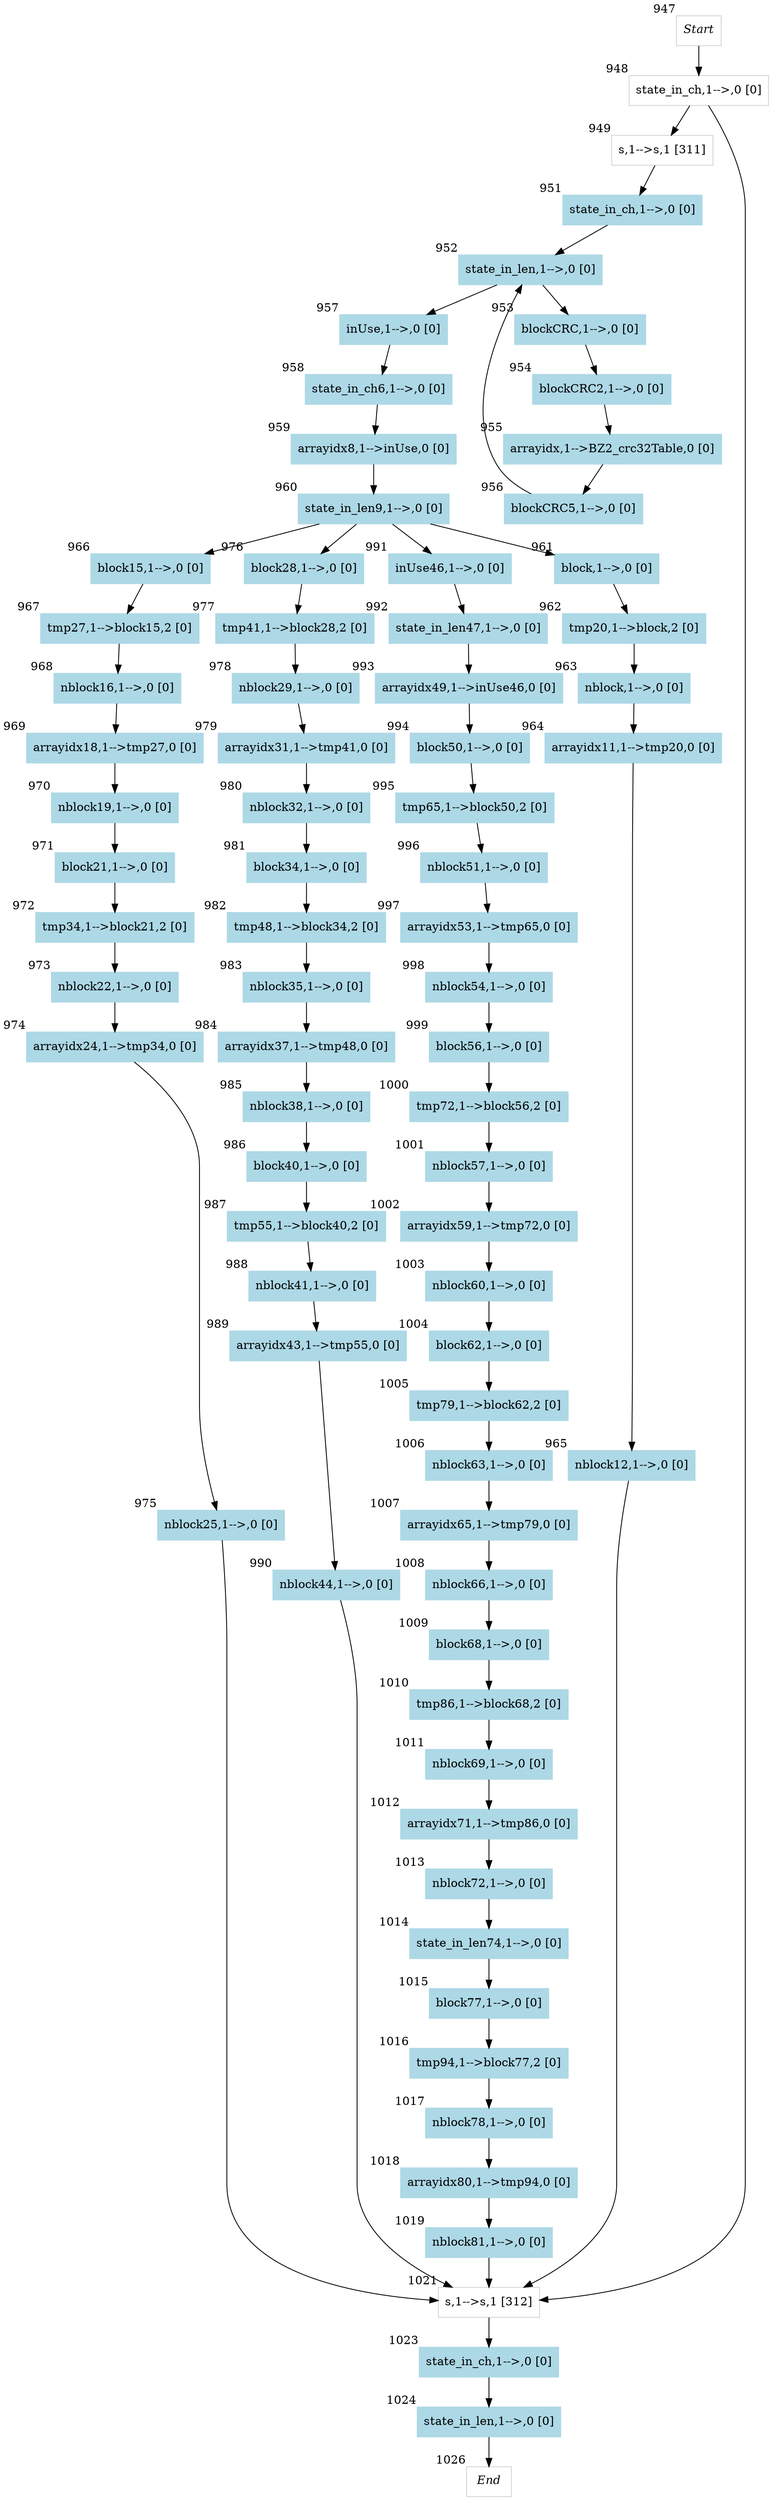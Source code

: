 digraph GPG{
node [shape=box]; 
947[label=<<I>Start</I>>,xlabel="947", color=lightgray, fontcolor=black];
947->948;
948[label="state_in_ch,1-->,0 [0]
",xlabel="948", color=lightgray, fontcolor=black];
948->949;
948->1021;
949[label="s,1-->s,1 [311]
",xlabel="949", color=lightgray, fontcolor=black];
949->951;
951[label="state_in_ch,1-->,0 [0]
",xlabel="951", color=lightblue, fontcolor=black, style=filled]
;951->952;
952[label="state_in_len,1-->,0 [0]
",xlabel="952", color=lightblue, fontcolor=black, style=filled]
;952->953;
952->957;
953[label="blockCRC,1-->,0 [0]
",xlabel="953", color=lightblue, fontcolor=black, style=filled]
;953->954;
954[label="blockCRC2,1-->,0 [0]
",xlabel="954", color=lightblue, fontcolor=black, style=filled]
;954->955;
955[label="arrayidx,1-->BZ2_crc32Table,0 [0]
",xlabel="955", color=lightblue, fontcolor=black, style=filled]
;955->956;
956[label="blockCRC5,1-->,0 [0]
",xlabel="956", color=lightblue, fontcolor=black, style=filled]
;956->952;
957[label="inUse,1-->,0 [0]
",xlabel="957", color=lightblue, fontcolor=black, style=filled]
;957->958;
958[label="state_in_ch6,1-->,0 [0]
",xlabel="958", color=lightblue, fontcolor=black, style=filled]
;958->959;
959[label="arrayidx8,1-->inUse,0 [0]
",xlabel="959", color=lightblue, fontcolor=black, style=filled]
;959->960;
960[label="state_in_len9,1-->,0 [0]
",xlabel="960", color=lightblue, fontcolor=black, style=filled]
;960->961;
960->966;
960->976;
960->991;
961[label="block,1-->,0 [0]
",xlabel="961", color=lightblue, fontcolor=black, style=filled]
;961->962;
962[label="tmp20,1-->block,2 [0]
",xlabel="962", color=lightblue, fontcolor=black, style=filled]
;962->963;
963[label="nblock,1-->,0 [0]
",xlabel="963", color=lightblue, fontcolor=black, style=filled]
;963->964;
964[label="arrayidx11,1-->tmp20,0 [0]
",xlabel="964", color=lightblue, fontcolor=black, style=filled]
;964->965;
965[label="nblock12,1-->,0 [0]
",xlabel="965", color=lightblue, fontcolor=black, style=filled]
;965->1021;
966[label="block15,1-->,0 [0]
",xlabel="966", color=lightblue, fontcolor=black, style=filled]
;966->967;
967[label="tmp27,1-->block15,2 [0]
",xlabel="967", color=lightblue, fontcolor=black, style=filled]
;967->968;
968[label="nblock16,1-->,0 [0]
",xlabel="968", color=lightblue, fontcolor=black, style=filled]
;968->969;
969[label="arrayidx18,1-->tmp27,0 [0]
",xlabel="969", color=lightblue, fontcolor=black, style=filled]
;969->970;
970[label="nblock19,1-->,0 [0]
",xlabel="970", color=lightblue, fontcolor=black, style=filled]
;970->971;
971[label="block21,1-->,0 [0]
",xlabel="971", color=lightblue, fontcolor=black, style=filled]
;971->972;
972[label="tmp34,1-->block21,2 [0]
",xlabel="972", color=lightblue, fontcolor=black, style=filled]
;972->973;
973[label="nblock22,1-->,0 [0]
",xlabel="973", color=lightblue, fontcolor=black, style=filled]
;973->974;
974[label="arrayidx24,1-->tmp34,0 [0]
",xlabel="974", color=lightblue, fontcolor=black, style=filled]
;974->975;
975[label="nblock25,1-->,0 [0]
",xlabel="975", color=lightblue, fontcolor=black, style=filled]
;975->1021;
976[label="block28,1-->,0 [0]
",xlabel="976", color=lightblue, fontcolor=black, style=filled]
;976->977;
977[label="tmp41,1-->block28,2 [0]
",xlabel="977", color=lightblue, fontcolor=black, style=filled]
;977->978;
978[label="nblock29,1-->,0 [0]
",xlabel="978", color=lightblue, fontcolor=black, style=filled]
;978->979;
979[label="arrayidx31,1-->tmp41,0 [0]
",xlabel="979", color=lightblue, fontcolor=black, style=filled]
;979->980;
980[label="nblock32,1-->,0 [0]
",xlabel="980", color=lightblue, fontcolor=black, style=filled]
;980->981;
981[label="block34,1-->,0 [0]
",xlabel="981", color=lightblue, fontcolor=black, style=filled]
;981->982;
982[label="tmp48,1-->block34,2 [0]
",xlabel="982", color=lightblue, fontcolor=black, style=filled]
;982->983;
983[label="nblock35,1-->,0 [0]
",xlabel="983", color=lightblue, fontcolor=black, style=filled]
;983->984;
984[label="arrayidx37,1-->tmp48,0 [0]
",xlabel="984", color=lightblue, fontcolor=black, style=filled]
;984->985;
985[label="nblock38,1-->,0 [0]
",xlabel="985", color=lightblue, fontcolor=black, style=filled]
;985->986;
986[label="block40,1-->,0 [0]
",xlabel="986", color=lightblue, fontcolor=black, style=filled]
;986->987;
987[label="tmp55,1-->block40,2 [0]
",xlabel="987", color=lightblue, fontcolor=black, style=filled]
;987->988;
988[label="nblock41,1-->,0 [0]
",xlabel="988", color=lightblue, fontcolor=black, style=filled]
;988->989;
989[label="arrayidx43,1-->tmp55,0 [0]
",xlabel="989", color=lightblue, fontcolor=black, style=filled]
;989->990;
990[label="nblock44,1-->,0 [0]
",xlabel="990", color=lightblue, fontcolor=black, style=filled]
;990->1021;
991[label="inUse46,1-->,0 [0]
",xlabel="991", color=lightblue, fontcolor=black, style=filled]
;991->992;
992[label="state_in_len47,1-->,0 [0]
",xlabel="992", color=lightblue, fontcolor=black, style=filled]
;992->993;
993[label="arrayidx49,1-->inUse46,0 [0]
",xlabel="993", color=lightblue, fontcolor=black, style=filled]
;993->994;
994[label="block50,1-->,0 [0]
",xlabel="994", color=lightblue, fontcolor=black, style=filled]
;994->995;
995[label="tmp65,1-->block50,2 [0]
",xlabel="995", color=lightblue, fontcolor=black, style=filled]
;995->996;
996[label="nblock51,1-->,0 [0]
",xlabel="996", color=lightblue, fontcolor=black, style=filled]
;996->997;
997[label="arrayidx53,1-->tmp65,0 [0]
",xlabel="997", color=lightblue, fontcolor=black, style=filled]
;997->998;
998[label="nblock54,1-->,0 [0]
",xlabel="998", color=lightblue, fontcolor=black, style=filled]
;998->999;
999[label="block56,1-->,0 [0]
",xlabel="999", color=lightblue, fontcolor=black, style=filled]
;999->1000;
1000[label="tmp72,1-->block56,2 [0]
",xlabel="1000", color=lightblue, fontcolor=black, style=filled]
;1000->1001;
1001[label="nblock57,1-->,0 [0]
",xlabel="1001", color=lightblue, fontcolor=black, style=filled]
;1001->1002;
1002[label="arrayidx59,1-->tmp72,0 [0]
",xlabel="1002", color=lightblue, fontcolor=black, style=filled]
;1002->1003;
1003[label="nblock60,1-->,0 [0]
",xlabel="1003", color=lightblue, fontcolor=black, style=filled]
;1003->1004;
1004[label="block62,1-->,0 [0]
",xlabel="1004", color=lightblue, fontcolor=black, style=filled]
;1004->1005;
1005[label="tmp79,1-->block62,2 [0]
",xlabel="1005", color=lightblue, fontcolor=black, style=filled]
;1005->1006;
1006[label="nblock63,1-->,0 [0]
",xlabel="1006", color=lightblue, fontcolor=black, style=filled]
;1006->1007;
1007[label="arrayidx65,1-->tmp79,0 [0]
",xlabel="1007", color=lightblue, fontcolor=black, style=filled]
;1007->1008;
1008[label="nblock66,1-->,0 [0]
",xlabel="1008", color=lightblue, fontcolor=black, style=filled]
;1008->1009;
1009[label="block68,1-->,0 [0]
",xlabel="1009", color=lightblue, fontcolor=black, style=filled]
;1009->1010;
1010[label="tmp86,1-->block68,2 [0]
",xlabel="1010", color=lightblue, fontcolor=black, style=filled]
;1010->1011;
1011[label="nblock69,1-->,0 [0]
",xlabel="1011", color=lightblue, fontcolor=black, style=filled]
;1011->1012;
1012[label="arrayidx71,1-->tmp86,0 [0]
",xlabel="1012", color=lightblue, fontcolor=black, style=filled]
;1012->1013;
1013[label="nblock72,1-->,0 [0]
",xlabel="1013", color=lightblue, fontcolor=black, style=filled]
;1013->1014;
1014[label="state_in_len74,1-->,0 [0]
",xlabel="1014", color=lightblue, fontcolor=black, style=filled]
;1014->1015;
1015[label="block77,1-->,0 [0]
",xlabel="1015", color=lightblue, fontcolor=black, style=filled]
;1015->1016;
1016[label="tmp94,1-->block77,2 [0]
",xlabel="1016", color=lightblue, fontcolor=black, style=filled]
;1016->1017;
1017[label="nblock78,1-->,0 [0]
",xlabel="1017", color=lightblue, fontcolor=black, style=filled]
;1017->1018;
1018[label="arrayidx80,1-->tmp94,0 [0]
",xlabel="1018", color=lightblue, fontcolor=black, style=filled]
;1018->1019;
1019[label="nblock81,1-->,0 [0]
",xlabel="1019", color=lightblue, fontcolor=black, style=filled]
;1019->1021;
1021[label="s,1-->s,1 [312]
",xlabel="1021", color=lightgray, fontcolor=black];
1021->1023;
1023[label="state_in_ch,1-->,0 [0]
",xlabel="1023", color=lightblue, fontcolor=black, style=filled]
;1023->1024;
1024[label="state_in_len,1-->,0 [0]
",xlabel="1024", color=lightblue, fontcolor=black, style=filled]
;1024->1026;
1026[label=<<I>End</I>>,xlabel="1026", color=lightgray, fontcolor=black];
}